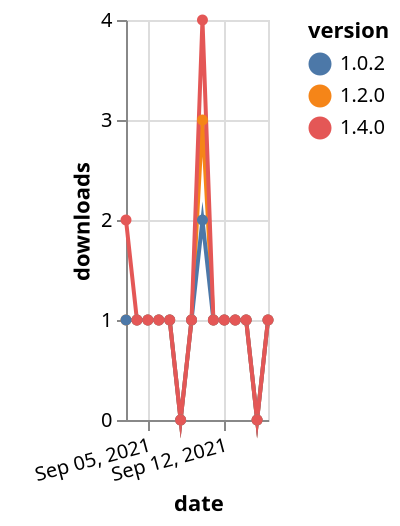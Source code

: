 {"$schema": "https://vega.github.io/schema/vega-lite/v5.json", "description": "A simple bar chart with embedded data.", "data": {"values": [{"date": "2021-09-03", "total": 181, "delta": 1, "version": "1.2.0"}, {"date": "2021-09-04", "total": 182, "delta": 1, "version": "1.2.0"}, {"date": "2021-09-05", "total": 183, "delta": 1, "version": "1.2.0"}, {"date": "2021-09-06", "total": 184, "delta": 1, "version": "1.2.0"}, {"date": "2021-09-07", "total": 185, "delta": 1, "version": "1.2.0"}, {"date": "2021-09-08", "total": 185, "delta": 0, "version": "1.2.0"}, {"date": "2021-09-09", "total": 186, "delta": 1, "version": "1.2.0"}, {"date": "2021-09-10", "total": 189, "delta": 3, "version": "1.2.0"}, {"date": "2021-09-11", "total": 190, "delta": 1, "version": "1.2.0"}, {"date": "2021-09-12", "total": 191, "delta": 1, "version": "1.2.0"}, {"date": "2021-09-13", "total": 192, "delta": 1, "version": "1.2.0"}, {"date": "2021-09-14", "total": 193, "delta": 1, "version": "1.2.0"}, {"date": "2021-09-15", "total": 193, "delta": 0, "version": "1.2.0"}, {"date": "2021-09-16", "total": 194, "delta": 1, "version": "1.2.0"}, {"date": "2021-09-03", "total": 160, "delta": 1, "version": "1.0.2"}, {"date": "2021-09-04", "total": 161, "delta": 1, "version": "1.0.2"}, {"date": "2021-09-05", "total": 162, "delta": 1, "version": "1.0.2"}, {"date": "2021-09-06", "total": 163, "delta": 1, "version": "1.0.2"}, {"date": "2021-09-07", "total": 164, "delta": 1, "version": "1.0.2"}, {"date": "2021-09-08", "total": 164, "delta": 0, "version": "1.0.2"}, {"date": "2021-09-09", "total": 165, "delta": 1, "version": "1.0.2"}, {"date": "2021-09-10", "total": 167, "delta": 2, "version": "1.0.2"}, {"date": "2021-09-11", "total": 168, "delta": 1, "version": "1.0.2"}, {"date": "2021-09-12", "total": 169, "delta": 1, "version": "1.0.2"}, {"date": "2021-09-13", "total": 170, "delta": 1, "version": "1.0.2"}, {"date": "2021-09-14", "total": 171, "delta": 1, "version": "1.0.2"}, {"date": "2021-09-15", "total": 171, "delta": 0, "version": "1.0.2"}, {"date": "2021-09-16", "total": 172, "delta": 1, "version": "1.0.2"}, {"date": "2021-09-03", "total": 121, "delta": 2, "version": "1.4.0"}, {"date": "2021-09-04", "total": 122, "delta": 1, "version": "1.4.0"}, {"date": "2021-09-05", "total": 123, "delta": 1, "version": "1.4.0"}, {"date": "2021-09-06", "total": 124, "delta": 1, "version": "1.4.0"}, {"date": "2021-09-07", "total": 125, "delta": 1, "version": "1.4.0"}, {"date": "2021-09-08", "total": 125, "delta": 0, "version": "1.4.0"}, {"date": "2021-09-09", "total": 126, "delta": 1, "version": "1.4.0"}, {"date": "2021-09-10", "total": 130, "delta": 4, "version": "1.4.0"}, {"date": "2021-09-11", "total": 131, "delta": 1, "version": "1.4.0"}, {"date": "2021-09-12", "total": 132, "delta": 1, "version": "1.4.0"}, {"date": "2021-09-13", "total": 133, "delta": 1, "version": "1.4.0"}, {"date": "2021-09-14", "total": 134, "delta": 1, "version": "1.4.0"}, {"date": "2021-09-15", "total": 134, "delta": 0, "version": "1.4.0"}, {"date": "2021-09-16", "total": 135, "delta": 1, "version": "1.4.0"}]}, "width": "container", "mark": {"type": "line", "point": {"filled": true}}, "encoding": {"x": {"field": "date", "type": "temporal", "timeUnit": "yearmonthdate", "title": "date", "axis": {"labelAngle": -15}}, "y": {"field": "delta", "type": "quantitative", "title": "downloads"}, "color": {"field": "version", "type": "nominal"}, "tooltip": {"field": "delta"}}}